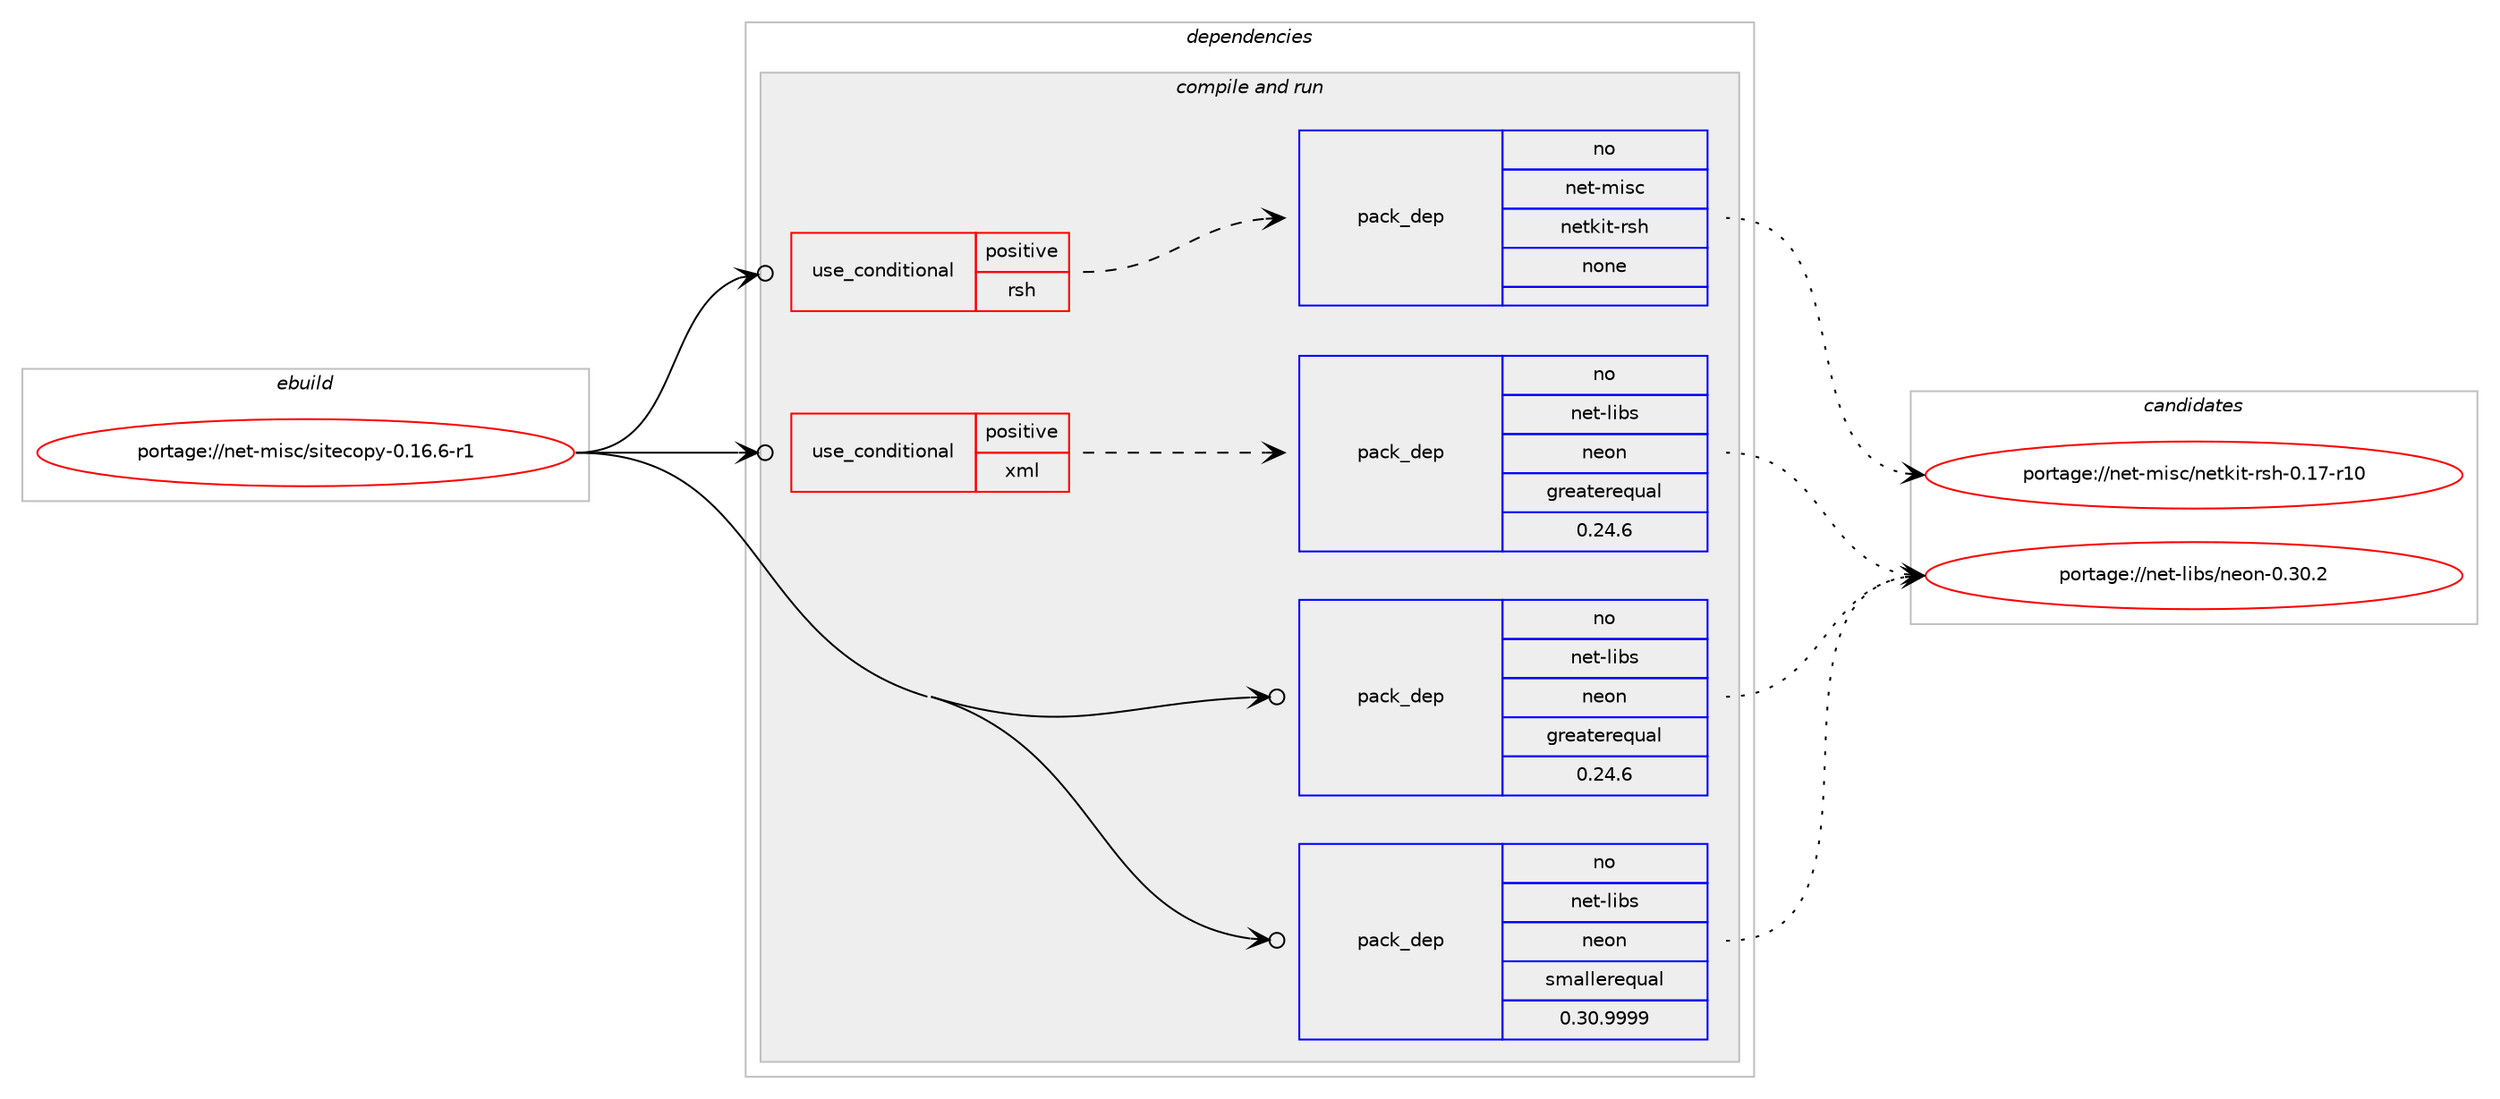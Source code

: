 digraph prolog {

# *************
# Graph options
# *************

newrank=true;
concentrate=true;
compound=true;
graph [rankdir=LR,fontname=Helvetica,fontsize=10,ranksep=1.5];#, ranksep=2.5, nodesep=0.2];
edge  [arrowhead=vee];
node  [fontname=Helvetica,fontsize=10];

# **********
# The ebuild
# **********

subgraph cluster_leftcol {
color=gray;
rank=same;
label=<<i>ebuild</i>>;
id [label="portage://net-misc/sitecopy-0.16.6-r1", color=red, width=4, href="../net-misc/sitecopy-0.16.6-r1.svg"];
}

# ****************
# The dependencies
# ****************

subgraph cluster_midcol {
color=gray;
label=<<i>dependencies</i>>;
subgraph cluster_compile {
fillcolor="#eeeeee";
style=filled;
label=<<i>compile</i>>;
}
subgraph cluster_compileandrun {
fillcolor="#eeeeee";
style=filled;
label=<<i>compile and run</i>>;
subgraph cond92540 {
dependency369921 [label=<<TABLE BORDER="0" CELLBORDER="1" CELLSPACING="0" CELLPADDING="4"><TR><TD ROWSPAN="3" CELLPADDING="10">use_conditional</TD></TR><TR><TD>positive</TD></TR><TR><TD>rsh</TD></TR></TABLE>>, shape=none, color=red];
subgraph pack271162 {
dependency369922 [label=<<TABLE BORDER="0" CELLBORDER="1" CELLSPACING="0" CELLPADDING="4" WIDTH="220"><TR><TD ROWSPAN="6" CELLPADDING="30">pack_dep</TD></TR><TR><TD WIDTH="110">no</TD></TR><TR><TD>net-misc</TD></TR><TR><TD>netkit-rsh</TD></TR><TR><TD>none</TD></TR><TR><TD></TD></TR></TABLE>>, shape=none, color=blue];
}
dependency369921:e -> dependency369922:w [weight=20,style="dashed",arrowhead="vee"];
}
id:e -> dependency369921:w [weight=20,style="solid",arrowhead="odotvee"];
subgraph cond92541 {
dependency369923 [label=<<TABLE BORDER="0" CELLBORDER="1" CELLSPACING="0" CELLPADDING="4"><TR><TD ROWSPAN="3" CELLPADDING="10">use_conditional</TD></TR><TR><TD>positive</TD></TR><TR><TD>xml</TD></TR></TABLE>>, shape=none, color=red];
subgraph pack271163 {
dependency369924 [label=<<TABLE BORDER="0" CELLBORDER="1" CELLSPACING="0" CELLPADDING="4" WIDTH="220"><TR><TD ROWSPAN="6" CELLPADDING="30">pack_dep</TD></TR><TR><TD WIDTH="110">no</TD></TR><TR><TD>net-libs</TD></TR><TR><TD>neon</TD></TR><TR><TD>greaterequal</TD></TR><TR><TD>0.24.6</TD></TR></TABLE>>, shape=none, color=blue];
}
dependency369923:e -> dependency369924:w [weight=20,style="dashed",arrowhead="vee"];
}
id:e -> dependency369923:w [weight=20,style="solid",arrowhead="odotvee"];
subgraph pack271164 {
dependency369925 [label=<<TABLE BORDER="0" CELLBORDER="1" CELLSPACING="0" CELLPADDING="4" WIDTH="220"><TR><TD ROWSPAN="6" CELLPADDING="30">pack_dep</TD></TR><TR><TD WIDTH="110">no</TD></TR><TR><TD>net-libs</TD></TR><TR><TD>neon</TD></TR><TR><TD>greaterequal</TD></TR><TR><TD>0.24.6</TD></TR></TABLE>>, shape=none, color=blue];
}
id:e -> dependency369925:w [weight=20,style="solid",arrowhead="odotvee"];
subgraph pack271165 {
dependency369926 [label=<<TABLE BORDER="0" CELLBORDER="1" CELLSPACING="0" CELLPADDING="4" WIDTH="220"><TR><TD ROWSPAN="6" CELLPADDING="30">pack_dep</TD></TR><TR><TD WIDTH="110">no</TD></TR><TR><TD>net-libs</TD></TR><TR><TD>neon</TD></TR><TR><TD>smallerequal</TD></TR><TR><TD>0.30.9999</TD></TR></TABLE>>, shape=none, color=blue];
}
id:e -> dependency369926:w [weight=20,style="solid",arrowhead="odotvee"];
}
subgraph cluster_run {
fillcolor="#eeeeee";
style=filled;
label=<<i>run</i>>;
}
}

# **************
# The candidates
# **************

subgraph cluster_choices {
rank=same;
color=gray;
label=<<i>candidates</i>>;

subgraph choice271162 {
color=black;
nodesep=1;
choiceportage110101116451091051159947110101116107105116451141151044548464955451144948 [label="portage://net-misc/netkit-rsh-0.17-r10", color=red, width=4,href="../net-misc/netkit-rsh-0.17-r10.svg"];
dependency369922:e -> choiceportage110101116451091051159947110101116107105116451141151044548464955451144948:w [style=dotted,weight="100"];
}
subgraph choice271163 {
color=black;
nodesep=1;
choiceportage11010111645108105981154711010111111045484651484650 [label="portage://net-libs/neon-0.30.2", color=red, width=4,href="../net-libs/neon-0.30.2.svg"];
dependency369924:e -> choiceportage11010111645108105981154711010111111045484651484650:w [style=dotted,weight="100"];
}
subgraph choice271164 {
color=black;
nodesep=1;
choiceportage11010111645108105981154711010111111045484651484650 [label="portage://net-libs/neon-0.30.2", color=red, width=4,href="../net-libs/neon-0.30.2.svg"];
dependency369925:e -> choiceportage11010111645108105981154711010111111045484651484650:w [style=dotted,weight="100"];
}
subgraph choice271165 {
color=black;
nodesep=1;
choiceportage11010111645108105981154711010111111045484651484650 [label="portage://net-libs/neon-0.30.2", color=red, width=4,href="../net-libs/neon-0.30.2.svg"];
dependency369926:e -> choiceportage11010111645108105981154711010111111045484651484650:w [style=dotted,weight="100"];
}
}

}
